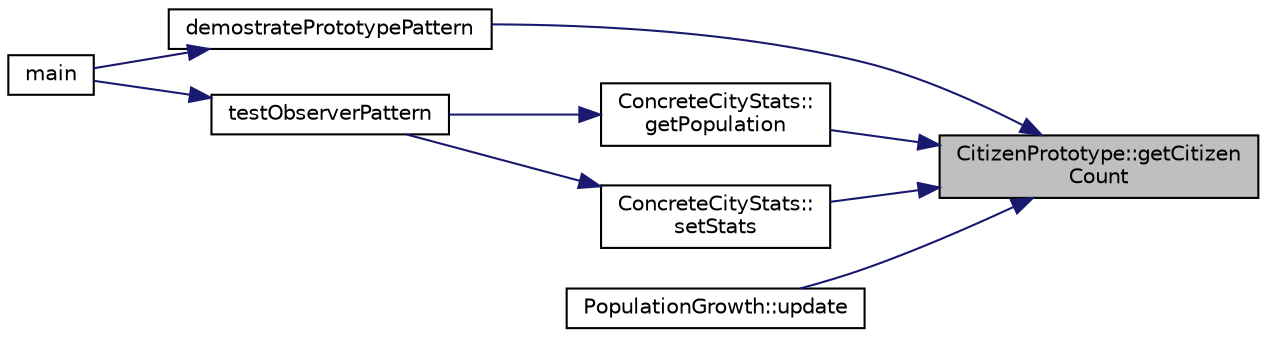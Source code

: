 digraph "CitizenPrototype::getCitizenCount"
{
 // LATEX_PDF_SIZE
  edge [fontname="Helvetica",fontsize="10",labelfontname="Helvetica",labelfontsize="10"];
  node [fontname="Helvetica",fontsize="10",shape=record];
  rankdir="RL";
  Node1 [label="CitizenPrototype::getCitizen\lCount",height=0.2,width=0.4,color="black", fillcolor="grey75", style="filled", fontcolor="black",tooltip=" "];
  Node1 -> Node2 [dir="back",color="midnightblue",fontsize="10",style="solid",fontname="Helvetica"];
  Node2 [label="demostratePrototypePattern",height=0.2,width=0.4,color="black", fillcolor="white", style="filled",URL="$main_8cpp.html#a84baf487fe0bebf8de425799d3e53be4",tooltip=" "];
  Node2 -> Node3 [dir="back",color="midnightblue",fontsize="10",style="solid",fontname="Helvetica"];
  Node3 [label="main",height=0.2,width=0.4,color="black", fillcolor="white", style="filled",URL="$main_8cpp.html#ae66f6b31b5ad750f1fe042a706a4e3d4",tooltip="Main program entry point."];
  Node1 -> Node4 [dir="back",color="midnightblue",fontsize="10",style="solid",fontname="Helvetica"];
  Node4 [label="ConcreteCityStats::\lgetPopulation",height=0.2,width=0.4,color="black", fillcolor="white", style="filled",URL="$classConcreteCityStats.html#ac7bd026f1778a0b997c206856fa20bb8",tooltip="Gets the current population."];
  Node4 -> Node5 [dir="back",color="midnightblue",fontsize="10",style="solid",fontname="Helvetica"];
  Node5 [label="testObserverPattern",height=0.2,width=0.4,color="black", fillcolor="white", style="filled",URL="$main_8cpp.html#a81101fb3ae1e7cebc7f7824d4bb42f23",tooltip=" "];
  Node5 -> Node3 [dir="back",color="midnightblue",fontsize="10",style="solid",fontname="Helvetica"];
  Node1 -> Node6 [dir="back",color="midnightblue",fontsize="10",style="solid",fontname="Helvetica"];
  Node6 [label="ConcreteCityStats::\lsetStats",height=0.2,width=0.4,color="black", fillcolor="white", style="filled",URL="$classConcreteCityStats.html#af4a6c81aeee47435a95d4023043ee1ec",tooltip="Sets and updates city statistics."];
  Node6 -> Node5 [dir="back",color="midnightblue",fontsize="10",style="solid",fontname="Helvetica"];
  Node1 -> Node7 [dir="back",color="midnightblue",fontsize="10",style="solid",fontname="Helvetica"];
  Node7 [label="PopulationGrowth::update",height=0.2,width=0.4,color="black", fillcolor="white", style="filled",URL="$classPopulationGrowth.html#af4ae791c47aeb16a7a0b8c018745763c",tooltip="Updates the population growth statistics."];
}
